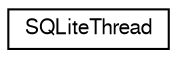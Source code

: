 digraph "Graphical Class Hierarchy"
{
  edge [fontname="FreeSans",fontsize="10",labelfontname="FreeSans",labelfontsize="10"];
  node [fontname="FreeSans",fontsize="10",shape=record];
  rankdir="LR";
  Node0 [label="SQLiteThread",height=0.2,width=0.4,color="black", fillcolor="white", style="filled",URL="$structSQLiteThread.html"];
}
